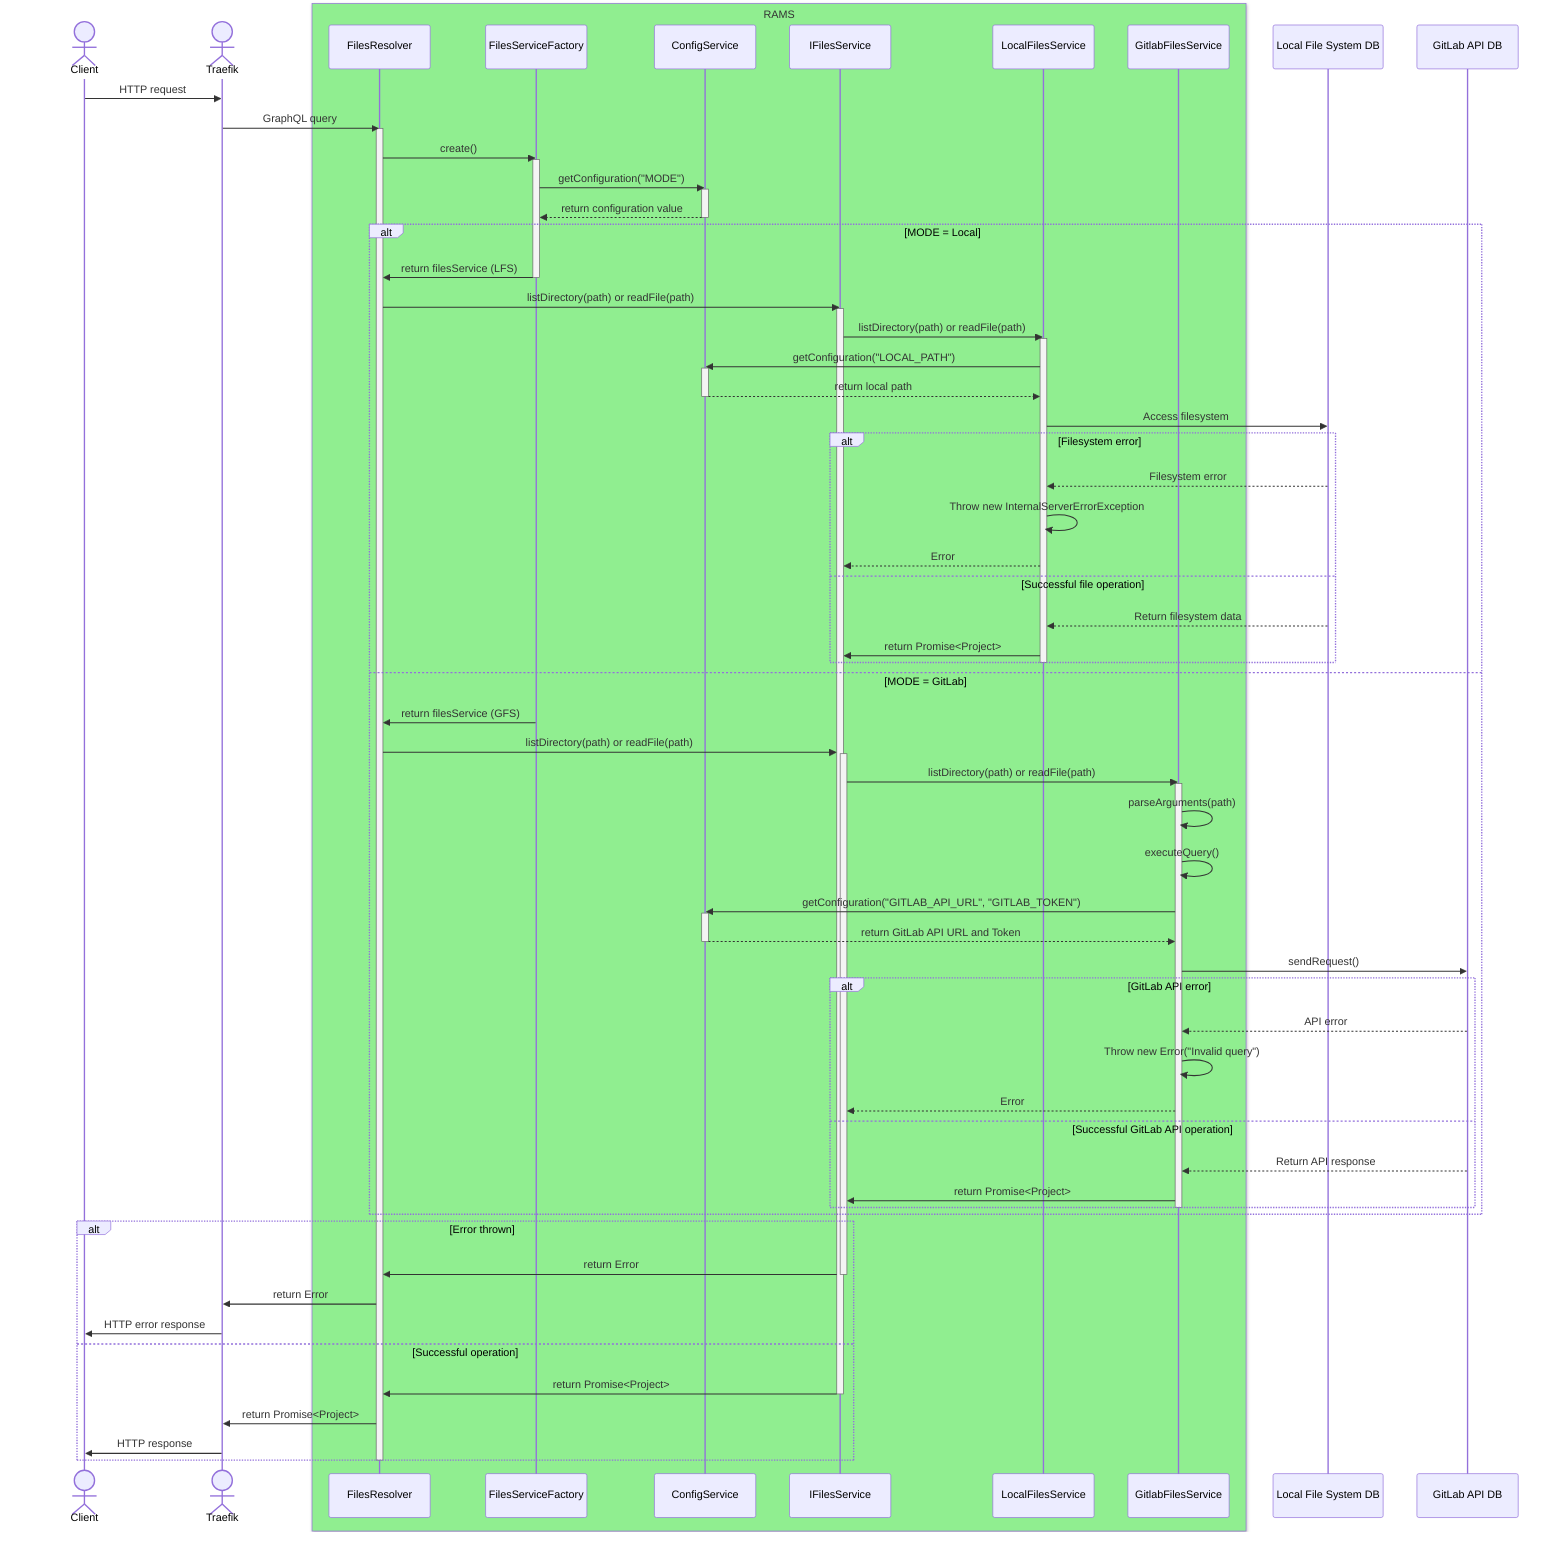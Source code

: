 sequenceDiagram
    actor Client
    actor Traefik
    
    box LightGreen RAMS
    participant FR as FilesResolver
    participant FSF as FilesServiceFactory
    participant CS as ConfigService 
    participant IFS as IFilesService
    participant LFS as LocalFilesService
    participant GFS as GitlabFilesService
    end

    participant FS as Local File System DB
    participant GAPI as GitLab API DB

    Client ->> Traefik : HTTP request
    Traefik ->> FR : GraphQL query
    activate FR

    FR ->> FSF : create()
    activate FSF

    FSF ->> CS : getConfiguration("MODE")
    activate CS

    CS -->> FSF : return configuration value
    deactivate CS

    alt MODE = Local
    FSF ->> FR : return filesService (LFS)
    deactivate FSF

    FR ->> IFS : listDirectory(path) or readFile(path)
    activate IFS

    IFS ->> LFS : listDirectory(path) or readFile(path)
    activate LFS

    LFS ->> CS : getConfiguration("LOCAL_PATH")
    activate CS

    CS -->> LFS : return local path
    deactivate CS

    LFS ->> FS : Access filesystem
    alt Filesystem error
        FS -->> LFS : Filesystem error
        LFS ->> LFS : Throw new InternalServerErrorException
        LFS -->> IFS : Error
    else Successful file operation
        FS -->> LFS : Return filesystem data
        LFS ->> IFS : return Promise<Project>
    end
    deactivate LFS
    else MODE = GitLab
        FSF ->> FR : return filesService (GFS)
        %%deactivate FSF

    FR ->> IFS : listDirectory(path) or readFile(path)
    activate IFS

    IFS ->> GFS : listDirectory(path) or readFile(path)
    activate GFS

    GFS ->> GFS : parseArguments(path)
    GFS ->> GFS : executeQuery()

    GFS ->> CS : getConfiguration("GITLAB_API_URL", "GITLAB_TOKEN")
    activate CS

    CS -->> GFS : return GitLab API URL and Token
    deactivate CS

    GFS ->> GAPI : sendRequest()
    alt GitLab API error
        GAPI -->> GFS : API error
        GFS ->> GFS : Throw new Error("Invalid query")
        GFS -->> IFS : Error
    else Successful GitLab API operation
        GAPI -->> GFS : Return API response
        GFS ->> IFS : return Promise<Project>
    end
    deactivate GFS
    end

    alt Error thrown
    IFS ->> FR : return Error
    deactivate IFS
    FR ->> Traefik : return Error
    Traefik ->> Client : HTTP error response
    else Successful operation
    IFS ->> FR : return Promise<Project>
    deactivate IFS
    FR ->> Traefik : return Promise<Project>
    Traefik ->> Client : HTTP response
    end

    deactivate FR